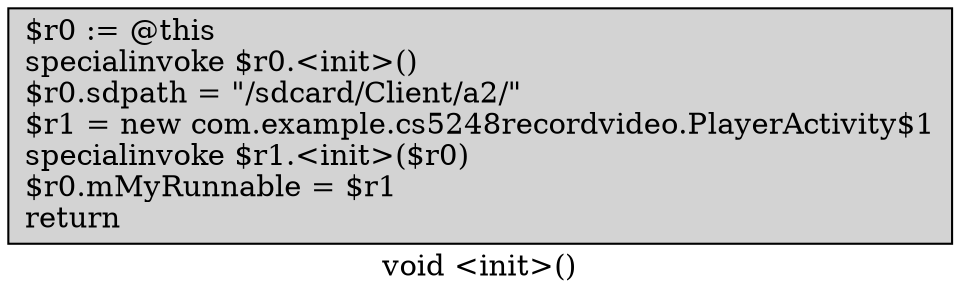 digraph "void <init>()" {
    label="void <init>()";
    node [shape=box];
    "0" [style=filled,fillcolor=gray,style=filled,fillcolor=lightgray,label="$r0 := @this\lspecialinvoke $r0.<init>()\l$r0.sdpath = \"/sdcard/Client/a2/\"\l$r1 = new com.example.cs5248recordvideo.PlayerActivity$1\lspecialinvoke $r1.<init>($r0)\l$r0.mMyRunnable = $r1\lreturn\l",];
}
